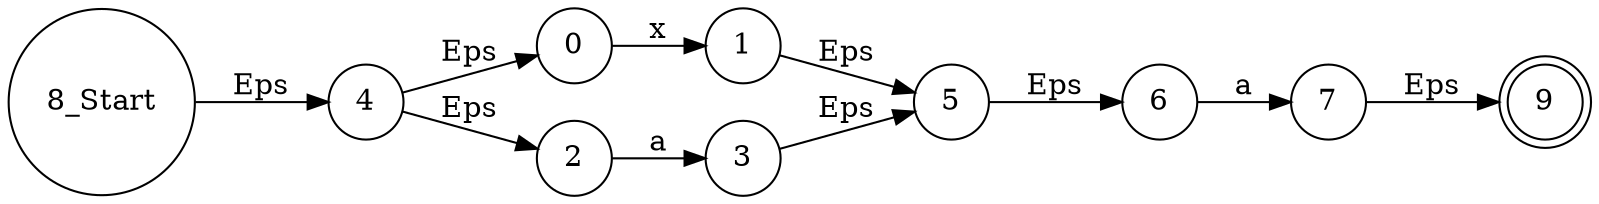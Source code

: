 digraph nfa
{
rankdir = LR
node [shape = circle];
8[shape = circle, label = "8_Start"]
0 -> 1 [label = "x"]

2 -> 3 [label = "a"]

1 -> 5 [label = "Eps"]

3 -> 5 [label = "Eps"]

4 -> 0 [label = "Eps"]

4 -> 2 [label = "Eps"]

5 -> 6 [label = "Eps"]

6 -> 7 [label = "a"]

7 -> 9 [label = "Eps"]

8 -> 4 [label = "Eps"]

9[shape = doublecircle]
}
